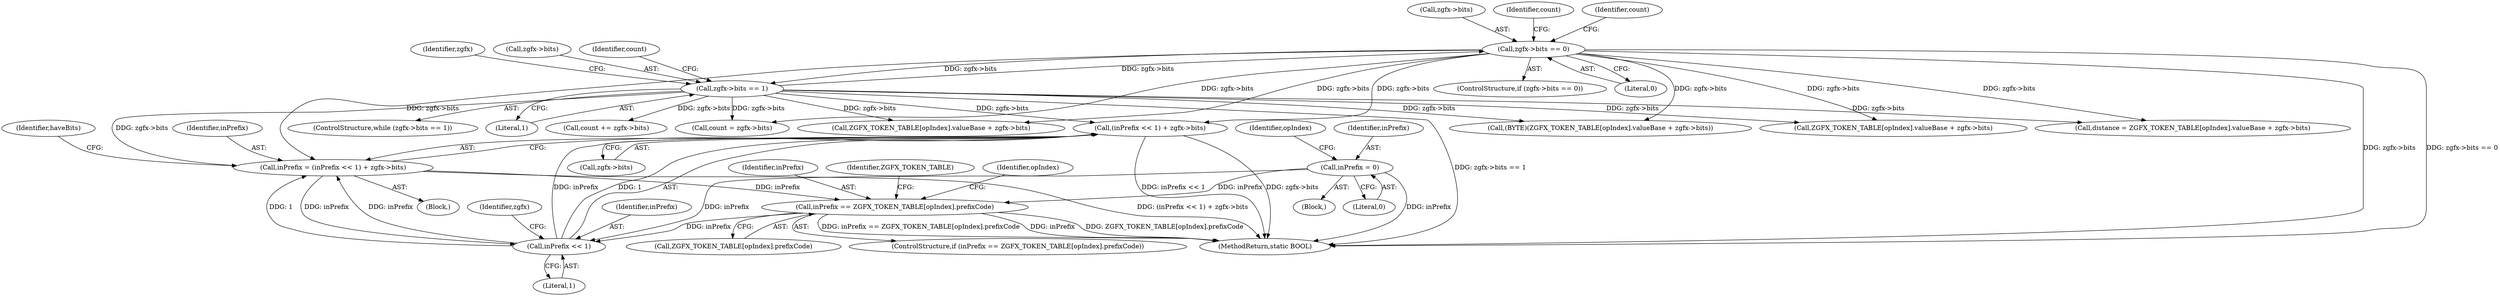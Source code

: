 digraph "0_FreeRDP_17c363a5162fd4dc77b1df54e48d7bd9bf6b3be7_0@pointer" {
"1000276" [label="(Call,(inPrefix << 1) + zgfx->bits)"];
"1000277" [label="(Call,inPrefix << 1)"];
"1000274" [label="(Call,inPrefix = (inPrefix << 1) + zgfx->bits)"];
"1000396" [label="(Call,zgfx->bits == 0)"];
"1000417" [label="(Call,zgfx->bits == 1)"];
"1000286" [label="(Call,inPrefix == ZGFX_TOKEN_TABLE[opIndex].prefixCode)"];
"1000245" [label="(Call,inPrefix = 0)"];
"1000281" [label="(Identifier,zgfx)"];
"1000260" [label="(Identifier,opIndex)"];
"1000397" [label="(Call,zgfx->bits)"];
"1000241" [label="(Block,)"];
"1000276" [label="(Call,(inPrefix << 1) + zgfx->bits)"];
"1000275" [label="(Identifier,inPrefix)"];
"1000288" [label="(Call,ZGFX_TOKEN_TABLE[opIndex].prefixCode)"];
"1000280" [label="(Call,zgfx->bits)"];
"1000395" [label="(ControlStructure,if (zgfx->bits == 0))"];
"1000403" [label="(Identifier,count)"];
"1000559" [label="(MethodReturn,static BOOL)"];
"1000245" [label="(Call,inPrefix = 0)"];
"1000274" [label="(Call,inPrefix = (inPrefix << 1) + zgfx->bits)"];
"1000284" [label="(Identifier,haveBits)"];
"1000485" [label="(Call,count = zgfx->bits)"];
"1000314" [label="(Call,ZGFX_TOKEN_TABLE[opIndex].valueBase + zgfx->bits)"];
"1000270" [label="(Block,)"];
"1000432" [label="(Identifier,zgfx)"];
"1000286" [label="(Call,inPrefix == ZGFX_TOKEN_TABLE[opIndex].prefixCode)"];
"1000434" [label="(Call,count += zgfx->bits)"];
"1000279" [label="(Literal,1)"];
"1000408" [label="(Identifier,count)"];
"1000418" [label="(Call,zgfx->bits)"];
"1000287" [label="(Identifier,inPrefix)"];
"1000400" [label="(Literal,0)"];
"1000278" [label="(Identifier,inPrefix)"];
"1000246" [label="(Identifier,inPrefix)"];
"1000396" [label="(Call,zgfx->bits == 0)"];
"1000312" [label="(Call,(BYTE)(ZGFX_TOKEN_TABLE[opIndex].valueBase + zgfx->bits))"];
"1000416" [label="(ControlStructure,while (zgfx->bits == 1))"];
"1000417" [label="(Call,zgfx->bits == 1)"];
"1000285" [label="(ControlStructure,if (inPrefix == ZGFX_TOKEN_TABLE[opIndex].prefixCode))"];
"1000247" [label="(Literal,0)"];
"1000378" [label="(Call,ZGFX_TOKEN_TABLE[opIndex].valueBase + zgfx->bits)"];
"1000421" [label="(Literal,1)"];
"1000277" [label="(Call,inPrefix << 1)"];
"1000250" [label="(Identifier,opIndex)"];
"1000376" [label="(Call,distance = ZGFX_TOKEN_TABLE[opIndex].valueBase + zgfx->bits)"];
"1000298" [label="(Identifier,ZGFX_TOKEN_TABLE)"];
"1000424" [label="(Identifier,count)"];
"1000276" -> "1000274"  [label="AST: "];
"1000276" -> "1000280"  [label="CFG: "];
"1000277" -> "1000276"  [label="AST: "];
"1000280" -> "1000276"  [label="AST: "];
"1000274" -> "1000276"  [label="CFG: "];
"1000276" -> "1000559"  [label="DDG: zgfx->bits"];
"1000276" -> "1000559"  [label="DDG: inPrefix << 1"];
"1000277" -> "1000276"  [label="DDG: inPrefix"];
"1000277" -> "1000276"  [label="DDG: 1"];
"1000396" -> "1000276"  [label="DDG: zgfx->bits"];
"1000417" -> "1000276"  [label="DDG: zgfx->bits"];
"1000277" -> "1000279"  [label="CFG: "];
"1000278" -> "1000277"  [label="AST: "];
"1000279" -> "1000277"  [label="AST: "];
"1000281" -> "1000277"  [label="CFG: "];
"1000277" -> "1000274"  [label="DDG: inPrefix"];
"1000277" -> "1000274"  [label="DDG: 1"];
"1000274" -> "1000277"  [label="DDG: inPrefix"];
"1000286" -> "1000277"  [label="DDG: inPrefix"];
"1000245" -> "1000277"  [label="DDG: inPrefix"];
"1000274" -> "1000270"  [label="AST: "];
"1000275" -> "1000274"  [label="AST: "];
"1000284" -> "1000274"  [label="CFG: "];
"1000274" -> "1000559"  [label="DDG: (inPrefix << 1) + zgfx->bits"];
"1000396" -> "1000274"  [label="DDG: zgfx->bits"];
"1000417" -> "1000274"  [label="DDG: zgfx->bits"];
"1000274" -> "1000286"  [label="DDG: inPrefix"];
"1000396" -> "1000395"  [label="AST: "];
"1000396" -> "1000400"  [label="CFG: "];
"1000397" -> "1000396"  [label="AST: "];
"1000400" -> "1000396"  [label="AST: "];
"1000403" -> "1000396"  [label="CFG: "];
"1000408" -> "1000396"  [label="CFG: "];
"1000396" -> "1000559"  [label="DDG: zgfx->bits == 0"];
"1000396" -> "1000559"  [label="DDG: zgfx->bits"];
"1000396" -> "1000312"  [label="DDG: zgfx->bits"];
"1000396" -> "1000314"  [label="DDG: zgfx->bits"];
"1000396" -> "1000376"  [label="DDG: zgfx->bits"];
"1000396" -> "1000378"  [label="DDG: zgfx->bits"];
"1000417" -> "1000396"  [label="DDG: zgfx->bits"];
"1000396" -> "1000417"  [label="DDG: zgfx->bits"];
"1000396" -> "1000485"  [label="DDG: zgfx->bits"];
"1000417" -> "1000416"  [label="AST: "];
"1000417" -> "1000421"  [label="CFG: "];
"1000418" -> "1000417"  [label="AST: "];
"1000421" -> "1000417"  [label="AST: "];
"1000424" -> "1000417"  [label="CFG: "];
"1000432" -> "1000417"  [label="CFG: "];
"1000417" -> "1000559"  [label="DDG: zgfx->bits == 1"];
"1000417" -> "1000312"  [label="DDG: zgfx->bits"];
"1000417" -> "1000314"  [label="DDG: zgfx->bits"];
"1000417" -> "1000376"  [label="DDG: zgfx->bits"];
"1000417" -> "1000378"  [label="DDG: zgfx->bits"];
"1000417" -> "1000434"  [label="DDG: zgfx->bits"];
"1000417" -> "1000485"  [label="DDG: zgfx->bits"];
"1000286" -> "1000285"  [label="AST: "];
"1000286" -> "1000288"  [label="CFG: "];
"1000287" -> "1000286"  [label="AST: "];
"1000288" -> "1000286"  [label="AST: "];
"1000298" -> "1000286"  [label="CFG: "];
"1000260" -> "1000286"  [label="CFG: "];
"1000286" -> "1000559"  [label="DDG: inPrefix == ZGFX_TOKEN_TABLE[opIndex].prefixCode"];
"1000286" -> "1000559"  [label="DDG: inPrefix"];
"1000286" -> "1000559"  [label="DDG: ZGFX_TOKEN_TABLE[opIndex].prefixCode"];
"1000245" -> "1000286"  [label="DDG: inPrefix"];
"1000245" -> "1000241"  [label="AST: "];
"1000245" -> "1000247"  [label="CFG: "];
"1000246" -> "1000245"  [label="AST: "];
"1000247" -> "1000245"  [label="AST: "];
"1000250" -> "1000245"  [label="CFG: "];
"1000245" -> "1000559"  [label="DDG: inPrefix"];
}
